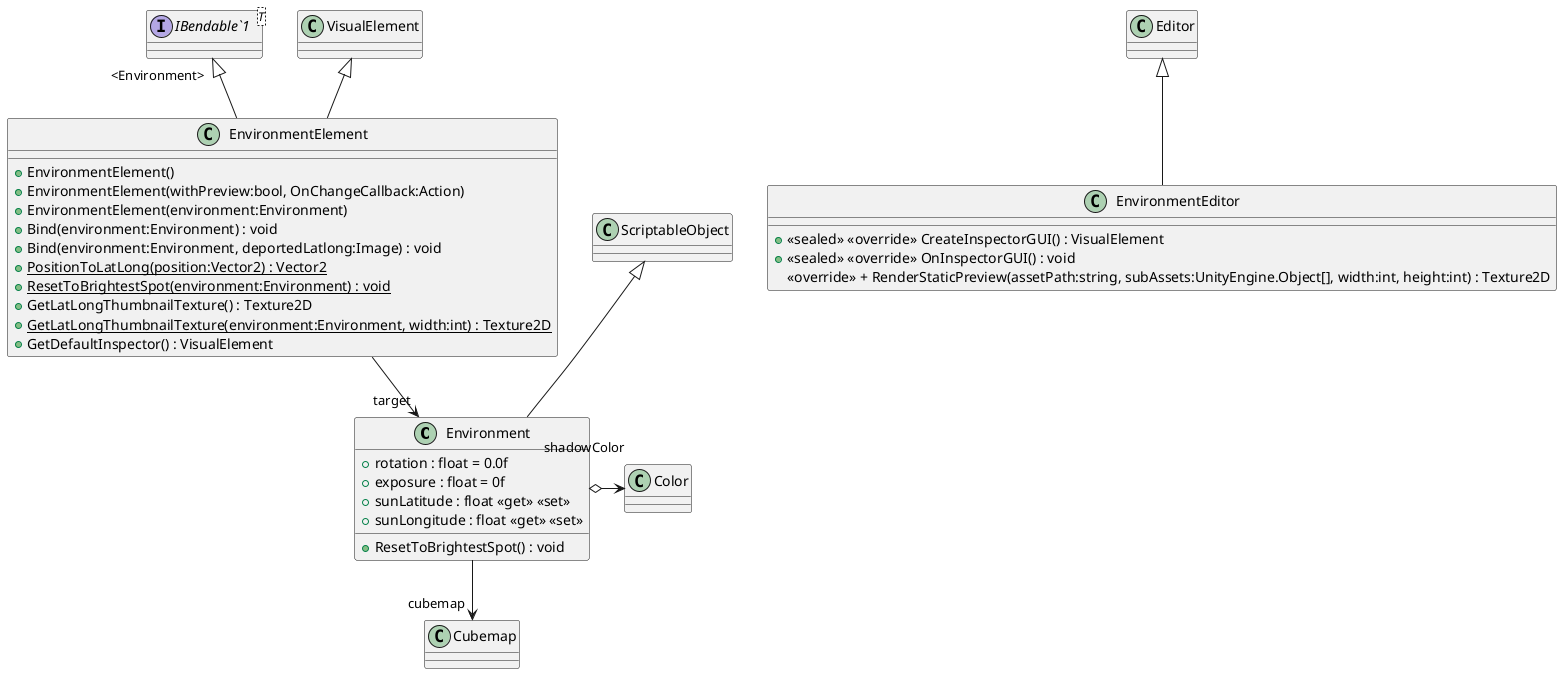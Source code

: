 @startuml
class Environment {
    + rotation : float = 0.0f
    + exposure : float = 0f
    + sunLatitude : float <<get>> <<set>>
    + sunLongitude : float <<get>> <<set>>
    + ResetToBrightestSpot() : void
}
class EnvironmentEditor {
    + <<sealed>> <<override>> CreateInspectorGUI() : VisualElement
    + <<sealed>> <<override>> OnInspectorGUI() : void
    <<override>> + RenderStaticPreview(assetPath:string, subAssets:UnityEngine.Object[], width:int, height:int) : Texture2D
}
interface "IBendable`1"<T> {
}
class EnvironmentElement {
    + EnvironmentElement()
    + EnvironmentElement(withPreview:bool, OnChangeCallback:Action)
    + EnvironmentElement(environment:Environment)
    + Bind(environment:Environment) : void
    + Bind(environment:Environment, deportedLatlong:Image) : void
    {static} + PositionToLatLong(position:Vector2) : Vector2
    + {static} ResetToBrightestSpot(environment:Environment) : void
    + GetLatLongThumbnailTexture() : Texture2D
    + {static} GetLatLongThumbnailTexture(environment:Environment, width:int) : Texture2D
    + GetDefaultInspector() : VisualElement
}
ScriptableObject <|-- Environment
Environment o-> "shadowColor" Color
Environment --> "cubemap" Cubemap
Editor <|-- EnvironmentEditor
VisualElement <|-- EnvironmentElement
"IBendable`1" "<Environment>" <|-- EnvironmentElement
EnvironmentElement --> "target" Environment
@enduml
